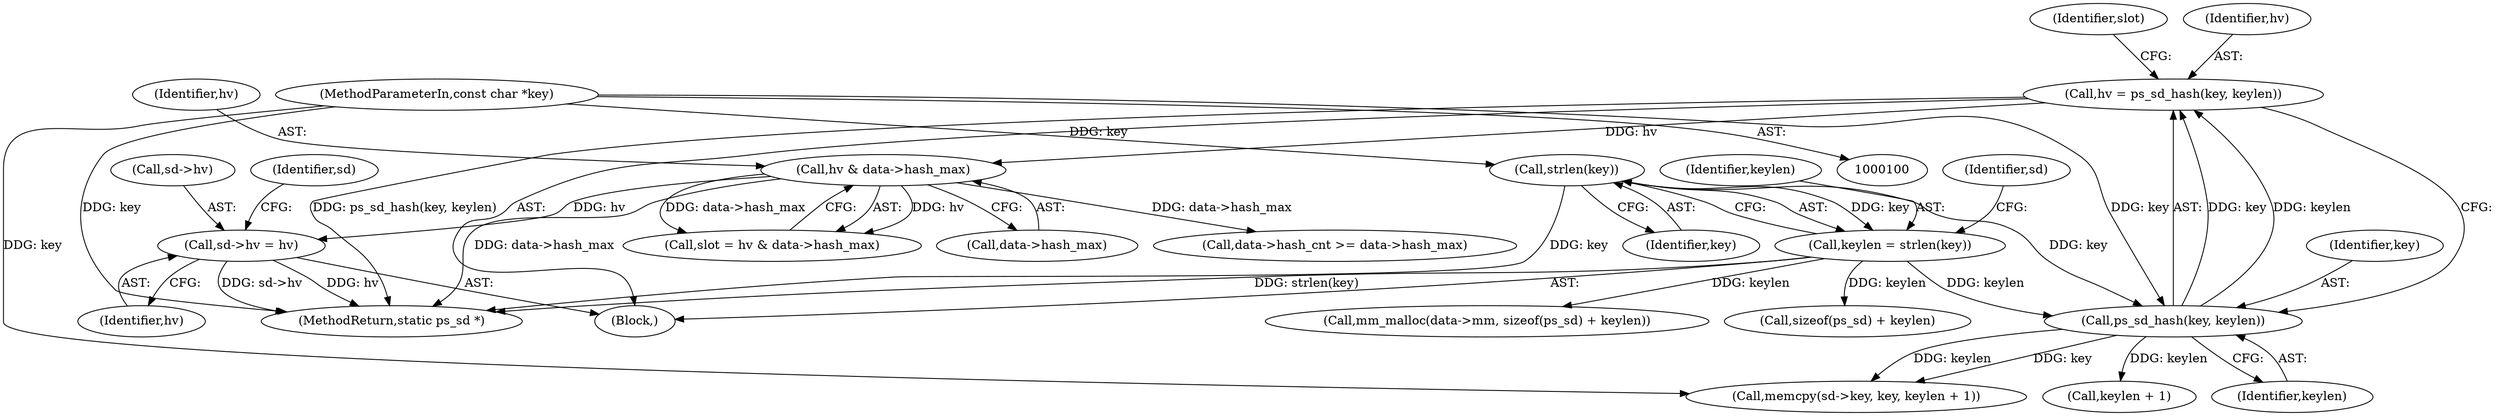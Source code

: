 digraph "0_php_25e8fcc88fa20dc9d4c47184471003f436927cde_1@pointer" {
"1000146" [label="(Call,sd->hv = hv)"];
"1000136" [label="(Call,hv & data->hash_max)"];
"1000129" [label="(Call,hv = ps_sd_hash(key, keylen))"];
"1000131" [label="(Call,ps_sd_hash(key, keylen))"];
"1000110" [label="(Call,strlen(key))"];
"1000102" [label="(MethodParameterIn,const char *key)"];
"1000108" [label="(Call,keylen = strlen(key))"];
"1000110" [label="(Call,strlen(key))"];
"1000111" [label="(Identifier,key)"];
"1000153" [label="(Identifier,sd)"];
"1000114" [label="(Call,mm_malloc(data->mm, sizeof(ps_sd) + keylen))"];
"1000146" [label="(Call,sd->hv = hv)"];
"1000150" [label="(Identifier,hv)"];
"1000108" [label="(Call,keylen = strlen(key))"];
"1000165" [label="(Call,memcpy(sd->key, key, keylen + 1))"];
"1000137" [label="(Identifier,hv)"];
"1000135" [label="(Identifier,slot)"];
"1000131" [label="(Call,ps_sd_hash(key, keylen))"];
"1000103" [label="(Block,)"];
"1000102" [label="(MethodParameterIn,const char *key)"];
"1000170" [label="(Call,keylen + 1)"];
"1000130" [label="(Identifier,hv)"];
"1000129" [label="(Call,hv = ps_sd_hash(key, keylen))"];
"1000138" [label="(Call,data->hash_max)"];
"1000136" [label="(Call,hv & data->hash_max)"];
"1000200" [label="(Call,data->hash_cnt >= data->hash_max)"];
"1000147" [label="(Call,sd->hv)"];
"1000133" [label="(Identifier,keylen)"];
"1000118" [label="(Call,sizeof(ps_sd) + keylen)"];
"1000113" [label="(Identifier,sd)"];
"1000132" [label="(Identifier,key)"];
"1000220" [label="(MethodReturn,static ps_sd *)"];
"1000109" [label="(Identifier,keylen)"];
"1000134" [label="(Call,slot = hv & data->hash_max)"];
"1000146" -> "1000103"  [label="AST: "];
"1000146" -> "1000150"  [label="CFG: "];
"1000147" -> "1000146"  [label="AST: "];
"1000150" -> "1000146"  [label="AST: "];
"1000153" -> "1000146"  [label="CFG: "];
"1000146" -> "1000220"  [label="DDG: hv"];
"1000146" -> "1000220"  [label="DDG: sd->hv"];
"1000136" -> "1000146"  [label="DDG: hv"];
"1000136" -> "1000134"  [label="AST: "];
"1000136" -> "1000138"  [label="CFG: "];
"1000137" -> "1000136"  [label="AST: "];
"1000138" -> "1000136"  [label="AST: "];
"1000134" -> "1000136"  [label="CFG: "];
"1000136" -> "1000220"  [label="DDG: data->hash_max"];
"1000136" -> "1000134"  [label="DDG: hv"];
"1000136" -> "1000134"  [label="DDG: data->hash_max"];
"1000129" -> "1000136"  [label="DDG: hv"];
"1000136" -> "1000200"  [label="DDG: data->hash_max"];
"1000129" -> "1000103"  [label="AST: "];
"1000129" -> "1000131"  [label="CFG: "];
"1000130" -> "1000129"  [label="AST: "];
"1000131" -> "1000129"  [label="AST: "];
"1000135" -> "1000129"  [label="CFG: "];
"1000129" -> "1000220"  [label="DDG: ps_sd_hash(key, keylen)"];
"1000131" -> "1000129"  [label="DDG: key"];
"1000131" -> "1000129"  [label="DDG: keylen"];
"1000131" -> "1000133"  [label="CFG: "];
"1000132" -> "1000131"  [label="AST: "];
"1000133" -> "1000131"  [label="AST: "];
"1000110" -> "1000131"  [label="DDG: key"];
"1000102" -> "1000131"  [label="DDG: key"];
"1000108" -> "1000131"  [label="DDG: keylen"];
"1000131" -> "1000165"  [label="DDG: key"];
"1000131" -> "1000165"  [label="DDG: keylen"];
"1000131" -> "1000170"  [label="DDG: keylen"];
"1000110" -> "1000108"  [label="AST: "];
"1000110" -> "1000111"  [label="CFG: "];
"1000111" -> "1000110"  [label="AST: "];
"1000108" -> "1000110"  [label="CFG: "];
"1000110" -> "1000220"  [label="DDG: key"];
"1000110" -> "1000108"  [label="DDG: key"];
"1000102" -> "1000110"  [label="DDG: key"];
"1000102" -> "1000100"  [label="AST: "];
"1000102" -> "1000220"  [label="DDG: key"];
"1000102" -> "1000165"  [label="DDG: key"];
"1000108" -> "1000103"  [label="AST: "];
"1000109" -> "1000108"  [label="AST: "];
"1000113" -> "1000108"  [label="CFG: "];
"1000108" -> "1000220"  [label="DDG: strlen(key)"];
"1000108" -> "1000114"  [label="DDG: keylen"];
"1000108" -> "1000118"  [label="DDG: keylen"];
}

